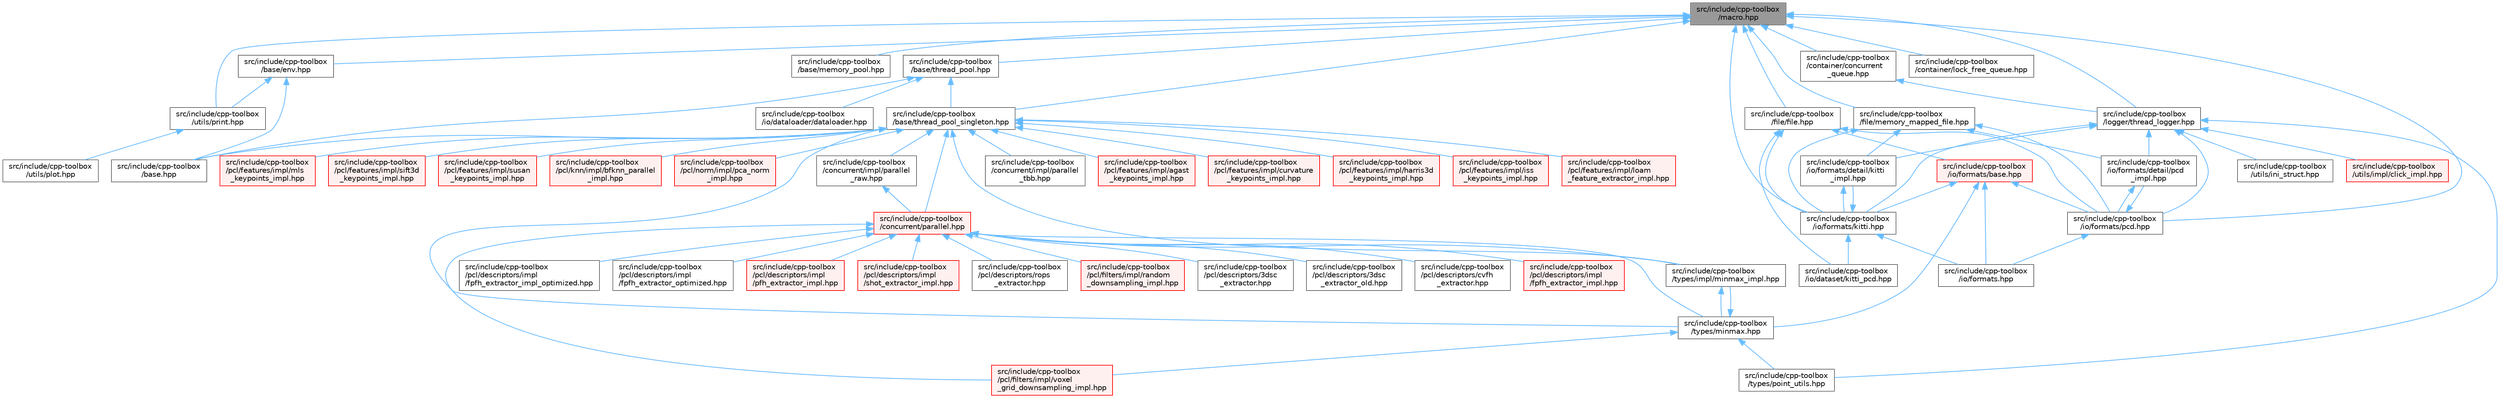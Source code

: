 digraph "src/include/cpp-toolbox/macro.hpp"
{
 // LATEX_PDF_SIZE
  bgcolor="transparent";
  edge [fontname=Helvetica,fontsize=10,labelfontname=Helvetica,labelfontsize=10];
  node [fontname=Helvetica,fontsize=10,shape=box,height=0.2,width=0.4];
  Node1 [id="Node000001",label="src/include/cpp-toolbox\l/macro.hpp",height=0.2,width=0.4,color="gray40", fillcolor="grey60", style="filled", fontcolor="black",tooltip="通用的编译器、平台、架构检测和实用宏定义 / Common macros for compiler, platform, architecture detection and utility macro..."];
  Node1 -> Node2 [id="edge1_Node000001_Node000002",dir="back",color="steelblue1",style="solid",tooltip=" "];
  Node2 [id="Node000002",label="src/include/cpp-toolbox\l/base/env.hpp",height=0.2,width=0.4,color="grey40", fillcolor="white", style="filled",URL="$env_8hpp.html",tooltip=" "];
  Node2 -> Node3 [id="edge2_Node000002_Node000003",dir="back",color="steelblue1",style="solid",tooltip=" "];
  Node3 [id="Node000003",label="src/include/cpp-toolbox\l/base.hpp",height=0.2,width=0.4,color="grey40", fillcolor="white", style="filled",URL="$base_8hpp.html",tooltip=" "];
  Node2 -> Node4 [id="edge3_Node000002_Node000004",dir="back",color="steelblue1",style="solid",tooltip=" "];
  Node4 [id="Node000004",label="src/include/cpp-toolbox\l/utils/print.hpp",height=0.2,width=0.4,color="grey40", fillcolor="white", style="filled",URL="$print_8hpp.html",tooltip=" "];
  Node4 -> Node5 [id="edge4_Node000004_Node000005",dir="back",color="steelblue1",style="solid",tooltip=" "];
  Node5 [id="Node000005",label="src/include/cpp-toolbox\l/utils/plot.hpp",height=0.2,width=0.4,color="grey40", fillcolor="white", style="filled",URL="$plot_8hpp.html",tooltip=" "];
  Node1 -> Node6 [id="edge5_Node000001_Node000006",dir="back",color="steelblue1",style="solid",tooltip=" "];
  Node6 [id="Node000006",label="src/include/cpp-toolbox\l/base/memory_pool.hpp",height=0.2,width=0.4,color="grey40", fillcolor="white", style="filled",URL="$memory__pool_8hpp.html",tooltip=" "];
  Node1 -> Node7 [id="edge6_Node000001_Node000007",dir="back",color="steelblue1",style="solid",tooltip=" "];
  Node7 [id="Node000007",label="src/include/cpp-toolbox\l/base/thread_pool.hpp",height=0.2,width=0.4,color="grey40", fillcolor="white", style="filled",URL="$thread__pool_8hpp.html",tooltip=" "];
  Node7 -> Node3 [id="edge7_Node000007_Node000003",dir="back",color="steelblue1",style="solid",tooltip=" "];
  Node7 -> Node8 [id="edge8_Node000007_Node000008",dir="back",color="steelblue1",style="solid",tooltip=" "];
  Node8 [id="Node000008",label="src/include/cpp-toolbox\l/base/thread_pool_singleton.hpp",height=0.2,width=0.4,color="grey40", fillcolor="white", style="filled",URL="$thread__pool__singleton_8hpp.html",tooltip=" "];
  Node8 -> Node3 [id="edge9_Node000008_Node000003",dir="back",color="steelblue1",style="solid",tooltip=" "];
  Node8 -> Node9 [id="edge10_Node000008_Node000009",dir="back",color="steelblue1",style="solid",tooltip=" "];
  Node9 [id="Node000009",label="src/include/cpp-toolbox\l/concurrent/impl/parallel\l_raw.hpp",height=0.2,width=0.4,color="grey40", fillcolor="white", style="filled",URL="$parallel__raw_8hpp.html",tooltip=" "];
  Node9 -> Node10 [id="edge11_Node000009_Node000010",dir="back",color="steelblue1",style="solid",tooltip=" "];
  Node10 [id="Node000010",label="src/include/cpp-toolbox\l/concurrent/parallel.hpp",height=0.2,width=0.4,color="red", fillcolor="#FFF0F0", style="filled",URL="$parallel_8hpp.html",tooltip=" "];
  Node10 -> Node11 [id="edge12_Node000010_Node000011",dir="back",color="steelblue1",style="solid",tooltip=" "];
  Node11 [id="Node000011",label="src/include/cpp-toolbox\l/pcl/descriptors/3dsc\l_extractor.hpp",height=0.2,width=0.4,color="grey40", fillcolor="white", style="filled",URL="$3dsc__extractor_8hpp.html",tooltip=" "];
  Node10 -> Node12 [id="edge13_Node000010_Node000012",dir="back",color="steelblue1",style="solid",tooltip=" "];
  Node12 [id="Node000012",label="src/include/cpp-toolbox\l/pcl/descriptors/3dsc\l_extractor_old.hpp",height=0.2,width=0.4,color="grey40", fillcolor="white", style="filled",URL="$3dsc__extractor__old_8hpp.html",tooltip=" "];
  Node10 -> Node13 [id="edge14_Node000010_Node000013",dir="back",color="steelblue1",style="solid",tooltip=" "];
  Node13 [id="Node000013",label="src/include/cpp-toolbox\l/pcl/descriptors/cvfh\l_extractor.hpp",height=0.2,width=0.4,color="grey40", fillcolor="white", style="filled",URL="$cvfh__extractor_8hpp.html",tooltip=" "];
  Node10 -> Node14 [id="edge15_Node000010_Node000014",dir="back",color="steelblue1",style="solid",tooltip=" "];
  Node14 [id="Node000014",label="src/include/cpp-toolbox\l/pcl/descriptors/impl\l/fpfh_extractor_impl.hpp",height=0.2,width=0.4,color="red", fillcolor="#FFF0F0", style="filled",URL="$fpfh__extractor__impl_8hpp.html",tooltip=" "];
  Node10 -> Node16 [id="edge16_Node000010_Node000016",dir="back",color="steelblue1",style="solid",tooltip=" "];
  Node16 [id="Node000016",label="src/include/cpp-toolbox\l/pcl/descriptors/impl\l/fpfh_extractor_impl_optimized.hpp",height=0.2,width=0.4,color="grey40", fillcolor="white", style="filled",URL="$fpfh__extractor__impl__optimized_8hpp.html",tooltip=" "];
  Node10 -> Node17 [id="edge17_Node000010_Node000017",dir="back",color="steelblue1",style="solid",tooltip=" "];
  Node17 [id="Node000017",label="src/include/cpp-toolbox\l/pcl/descriptors/impl\l/fpfh_extractor_optimized.hpp",height=0.2,width=0.4,color="grey40", fillcolor="white", style="filled",URL="$fpfh__extractor__optimized_8hpp.html",tooltip=" "];
  Node10 -> Node18 [id="edge18_Node000010_Node000018",dir="back",color="steelblue1",style="solid",tooltip=" "];
  Node18 [id="Node000018",label="src/include/cpp-toolbox\l/pcl/descriptors/impl\l/pfh_extractor_impl.hpp",height=0.2,width=0.4,color="red", fillcolor="#FFF0F0", style="filled",URL="$pfh__extractor__impl_8hpp.html",tooltip=" "];
  Node10 -> Node20 [id="edge19_Node000010_Node000020",dir="back",color="steelblue1",style="solid",tooltip=" "];
  Node20 [id="Node000020",label="src/include/cpp-toolbox\l/pcl/descriptors/impl\l/shot_extractor_impl.hpp",height=0.2,width=0.4,color="red", fillcolor="#FFF0F0", style="filled",URL="$shot__extractor__impl_8hpp.html",tooltip=" "];
  Node10 -> Node22 [id="edge20_Node000010_Node000022",dir="back",color="steelblue1",style="solid",tooltip=" "];
  Node22 [id="Node000022",label="src/include/cpp-toolbox\l/pcl/descriptors/rops\l_extractor.hpp",height=0.2,width=0.4,color="grey40", fillcolor="white", style="filled",URL="$rops__extractor_8hpp.html",tooltip=" "];
  Node10 -> Node23 [id="edge21_Node000010_Node000023",dir="back",color="steelblue1",style="solid",tooltip=" "];
  Node23 [id="Node000023",label="src/include/cpp-toolbox\l/pcl/filters/impl/random\l_downsampling_impl.hpp",height=0.2,width=0.4,color="red", fillcolor="#FFF0F0", style="filled",URL="$random__downsampling__impl_8hpp.html",tooltip=" "];
  Node10 -> Node25 [id="edge22_Node000010_Node000025",dir="back",color="steelblue1",style="solid",tooltip=" "];
  Node25 [id="Node000025",label="src/include/cpp-toolbox\l/pcl/filters/impl/voxel\l_grid_downsampling_impl.hpp",height=0.2,width=0.4,color="red", fillcolor="#FFF0F0", style="filled",URL="$voxel__grid__downsampling__impl_8hpp.html",tooltip=" "];
  Node10 -> Node39 [id="edge23_Node000010_Node000039",dir="back",color="steelblue1",style="solid",tooltip=" "];
  Node39 [id="Node000039",label="src/include/cpp-toolbox\l/types/impl/minmax_impl.hpp",height=0.2,width=0.4,color="grey40", fillcolor="white", style="filled",URL="$minmax__impl_8hpp.html",tooltip=" "];
  Node39 -> Node40 [id="edge24_Node000039_Node000040",dir="back",color="steelblue1",style="solid",tooltip=" "];
  Node40 [id="Node000040",label="src/include/cpp-toolbox\l/types/minmax.hpp",height=0.2,width=0.4,color="grey40", fillcolor="white", style="filled",URL="$minmax_8hpp.html",tooltip=" "];
  Node40 -> Node25 [id="edge25_Node000040_Node000025",dir="back",color="steelblue1",style="solid",tooltip=" "];
  Node40 -> Node39 [id="edge26_Node000040_Node000039",dir="back",color="steelblue1",style="solid",tooltip=" "];
  Node40 -> Node41 [id="edge27_Node000040_Node000041",dir="back",color="steelblue1",style="solid",tooltip=" "];
  Node41 [id="Node000041",label="src/include/cpp-toolbox\l/types/point_utils.hpp",height=0.2,width=0.4,color="grey40", fillcolor="white", style="filled",URL="$point__utils_8hpp.html",tooltip=" "];
  Node10 -> Node40 [id="edge28_Node000010_Node000040",dir="back",color="steelblue1",style="solid",tooltip=" "];
  Node8 -> Node42 [id="edge29_Node000008_Node000042",dir="back",color="steelblue1",style="solid",tooltip=" "];
  Node42 [id="Node000042",label="src/include/cpp-toolbox\l/concurrent/impl/parallel\l_tbb.hpp",height=0.2,width=0.4,color="grey40", fillcolor="white", style="filled",URL="$parallel__tbb_8hpp.html",tooltip=" "];
  Node8 -> Node10 [id="edge30_Node000008_Node000010",dir="back",color="steelblue1",style="solid",tooltip=" "];
  Node8 -> Node43 [id="edge31_Node000008_Node000043",dir="back",color="steelblue1",style="solid",tooltip=" "];
  Node43 [id="Node000043",label="src/include/cpp-toolbox\l/pcl/features/impl/agast\l_keypoints_impl.hpp",height=0.2,width=0.4,color="red", fillcolor="#FFF0F0", style="filled",URL="$agast__keypoints__impl_8hpp.html",tooltip=" "];
  Node8 -> Node44 [id="edge32_Node000008_Node000044",dir="back",color="steelblue1",style="solid",tooltip=" "];
  Node44 [id="Node000044",label="src/include/cpp-toolbox\l/pcl/features/impl/curvature\l_keypoints_impl.hpp",height=0.2,width=0.4,color="red", fillcolor="#FFF0F0", style="filled",URL="$curvature__keypoints__impl_8hpp.html",tooltip=" "];
  Node8 -> Node45 [id="edge33_Node000008_Node000045",dir="back",color="steelblue1",style="solid",tooltip=" "];
  Node45 [id="Node000045",label="src/include/cpp-toolbox\l/pcl/features/impl/harris3d\l_keypoints_impl.hpp",height=0.2,width=0.4,color="red", fillcolor="#FFF0F0", style="filled",URL="$harris3d__keypoints__impl_8hpp.html",tooltip=" "];
  Node8 -> Node46 [id="edge34_Node000008_Node000046",dir="back",color="steelblue1",style="solid",tooltip=" "];
  Node46 [id="Node000046",label="src/include/cpp-toolbox\l/pcl/features/impl/iss\l_keypoints_impl.hpp",height=0.2,width=0.4,color="red", fillcolor="#FFF0F0", style="filled",URL="$iss__keypoints__impl_8hpp.html",tooltip=" "];
  Node8 -> Node47 [id="edge35_Node000008_Node000047",dir="back",color="steelblue1",style="solid",tooltip=" "];
  Node47 [id="Node000047",label="src/include/cpp-toolbox\l/pcl/features/impl/loam\l_feature_extractor_impl.hpp",height=0.2,width=0.4,color="red", fillcolor="#FFF0F0", style="filled",URL="$loam__feature__extractor__impl_8hpp.html",tooltip=" "];
  Node8 -> Node48 [id="edge36_Node000008_Node000048",dir="back",color="steelblue1",style="solid",tooltip=" "];
  Node48 [id="Node000048",label="src/include/cpp-toolbox\l/pcl/features/impl/mls\l_keypoints_impl.hpp",height=0.2,width=0.4,color="red", fillcolor="#FFF0F0", style="filled",URL="$mls__keypoints__impl_8hpp.html",tooltip=" "];
  Node8 -> Node49 [id="edge37_Node000008_Node000049",dir="back",color="steelblue1",style="solid",tooltip=" "];
  Node49 [id="Node000049",label="src/include/cpp-toolbox\l/pcl/features/impl/sift3d\l_keypoints_impl.hpp",height=0.2,width=0.4,color="red", fillcolor="#FFF0F0", style="filled",URL="$sift3d__keypoints__impl_8hpp.html",tooltip=" "];
  Node8 -> Node50 [id="edge38_Node000008_Node000050",dir="back",color="steelblue1",style="solid",tooltip=" "];
  Node50 [id="Node000050",label="src/include/cpp-toolbox\l/pcl/features/impl/susan\l_keypoints_impl.hpp",height=0.2,width=0.4,color="red", fillcolor="#FFF0F0", style="filled",URL="$susan__keypoints__impl_8hpp.html",tooltip=" "];
  Node8 -> Node51 [id="edge39_Node000008_Node000051",dir="back",color="steelblue1",style="solid",tooltip=" "];
  Node51 [id="Node000051",label="src/include/cpp-toolbox\l/pcl/knn/impl/bfknn_parallel\l_impl.hpp",height=0.2,width=0.4,color="red", fillcolor="#FFF0F0", style="filled",URL="$bfknn__parallel__impl_8hpp.html",tooltip=" "];
  Node8 -> Node52 [id="edge40_Node000008_Node000052",dir="back",color="steelblue1",style="solid",tooltip=" "];
  Node52 [id="Node000052",label="src/include/cpp-toolbox\l/pcl/norm/impl/pca_norm\l_impl.hpp",height=0.2,width=0.4,color="red", fillcolor="#FFF0F0", style="filled",URL="$pca__norm__impl_8hpp.html",tooltip=" "];
  Node8 -> Node39 [id="edge41_Node000008_Node000039",dir="back",color="steelblue1",style="solid",tooltip=" "];
  Node8 -> Node40 [id="edge42_Node000008_Node000040",dir="back",color="steelblue1",style="solid",tooltip=" "];
  Node7 -> Node53 [id="edge43_Node000007_Node000053",dir="back",color="steelblue1",style="solid",tooltip=" "];
  Node53 [id="Node000053",label="src/include/cpp-toolbox\l/io/dataloader/dataloader.hpp",height=0.2,width=0.4,color="grey40", fillcolor="white", style="filled",URL="$dataloader_8hpp.html",tooltip=" "];
  Node1 -> Node8 [id="edge44_Node000001_Node000008",dir="back",color="steelblue1",style="solid",tooltip=" "];
  Node1 -> Node54 [id="edge45_Node000001_Node000054",dir="back",color="steelblue1",style="solid",tooltip=" "];
  Node54 [id="Node000054",label="src/include/cpp-toolbox\l/container/concurrent\l_queue.hpp",height=0.2,width=0.4,color="grey40", fillcolor="white", style="filled",URL="$concurrent__queue_8hpp.html",tooltip=" "];
  Node54 -> Node55 [id="edge46_Node000054_Node000055",dir="back",color="steelblue1",style="solid",tooltip=" "];
  Node55 [id="Node000055",label="src/include/cpp-toolbox\l/logger/thread_logger.hpp",height=0.2,width=0.4,color="grey40", fillcolor="white", style="filled",URL="$thread__logger_8hpp.html",tooltip=" "];
  Node55 -> Node56 [id="edge47_Node000055_Node000056",dir="back",color="steelblue1",style="solid",tooltip=" "];
  Node56 [id="Node000056",label="src/include/cpp-toolbox\l/io/formats/detail/kitti\l_impl.hpp",height=0.2,width=0.4,color="grey40", fillcolor="white", style="filled",URL="$kitti__impl_8hpp.html",tooltip="此文件包含 kitti_format_t 的模板实现/This file contains the template implementations for kitti_format_t"];
  Node56 -> Node57 [id="edge48_Node000056_Node000057",dir="back",color="steelblue1",style="solid",tooltip=" "];
  Node57 [id="Node000057",label="src/include/cpp-toolbox\l/io/formats/kitti.hpp",height=0.2,width=0.4,color="grey40", fillcolor="white", style="filled",URL="$kitti_8hpp.html",tooltip=" "];
  Node57 -> Node58 [id="edge49_Node000057_Node000058",dir="back",color="steelblue1",style="solid",tooltip=" "];
  Node58 [id="Node000058",label="src/include/cpp-toolbox\l/io/dataset/kitti_pcd.hpp",height=0.2,width=0.4,color="grey40", fillcolor="white", style="filled",URL="$kitti__pcd_8hpp.html",tooltip=" "];
  Node57 -> Node59 [id="edge50_Node000057_Node000059",dir="back",color="steelblue1",style="solid",tooltip=" "];
  Node59 [id="Node000059",label="src/include/cpp-toolbox\l/io/formats.hpp",height=0.2,width=0.4,color="grey40", fillcolor="white", style="filled",URL="$formats_8hpp.html",tooltip=" "];
  Node57 -> Node56 [id="edge51_Node000057_Node000056",dir="back",color="steelblue1",style="solid",tooltip=" "];
  Node55 -> Node60 [id="edge52_Node000055_Node000060",dir="back",color="steelblue1",style="solid",tooltip=" "];
  Node60 [id="Node000060",label="src/include/cpp-toolbox\l/io/formats/detail/pcd\l_impl.hpp",height=0.2,width=0.4,color="grey40", fillcolor="white", style="filled",URL="$pcd__impl_8hpp.html",tooltip="此文件包含 pcd_format_t 的模板实现/This file contains the template implementations for pcd_format_t"];
  Node60 -> Node61 [id="edge53_Node000060_Node000061",dir="back",color="steelblue1",style="solid",tooltip=" "];
  Node61 [id="Node000061",label="src/include/cpp-toolbox\l/io/formats/pcd.hpp",height=0.2,width=0.4,color="grey40", fillcolor="white", style="filled",URL="$pcd_8hpp.html",tooltip=" "];
  Node61 -> Node59 [id="edge54_Node000061_Node000059",dir="back",color="steelblue1",style="solid",tooltip=" "];
  Node61 -> Node60 [id="edge55_Node000061_Node000060",dir="back",color="steelblue1",style="solid",tooltip=" "];
  Node55 -> Node57 [id="edge56_Node000055_Node000057",dir="back",color="steelblue1",style="solid",tooltip=" "];
  Node55 -> Node61 [id="edge57_Node000055_Node000061",dir="back",color="steelblue1",style="solid",tooltip=" "];
  Node55 -> Node41 [id="edge58_Node000055_Node000041",dir="back",color="steelblue1",style="solid",tooltip=" "];
  Node55 -> Node62 [id="edge59_Node000055_Node000062",dir="back",color="steelblue1",style="solid",tooltip=" "];
  Node62 [id="Node000062",label="src/include/cpp-toolbox\l/utils/impl/click_impl.hpp",height=0.2,width=0.4,color="red", fillcolor="#FFF0F0", style="filled",URL="$click__impl_8hpp.html",tooltip=" "];
  Node55 -> Node64 [id="edge60_Node000055_Node000064",dir="back",color="steelblue1",style="solid",tooltip=" "];
  Node64 [id="Node000064",label="src/include/cpp-toolbox\l/utils/ini_struct.hpp",height=0.2,width=0.4,color="grey40", fillcolor="white", style="filled",URL="$ini__struct_8hpp.html",tooltip=" "];
  Node1 -> Node65 [id="edge61_Node000001_Node000065",dir="back",color="steelblue1",style="solid",tooltip=" "];
  Node65 [id="Node000065",label="src/include/cpp-toolbox\l/container/lock_free_queue.hpp",height=0.2,width=0.4,color="grey40", fillcolor="white", style="filled",URL="$lock__free__queue_8hpp.html",tooltip=" "];
  Node1 -> Node66 [id="edge62_Node000001_Node000066",dir="back",color="steelblue1",style="solid",tooltip=" "];
  Node66 [id="Node000066",label="src/include/cpp-toolbox\l/file/file.hpp",height=0.2,width=0.4,color="grey40", fillcolor="white", style="filled",URL="$file_8hpp.html",tooltip=" "];
  Node66 -> Node58 [id="edge63_Node000066_Node000058",dir="back",color="steelblue1",style="solid",tooltip=" "];
  Node66 -> Node67 [id="edge64_Node000066_Node000067",dir="back",color="steelblue1",style="solid",tooltip=" "];
  Node67 [id="Node000067",label="src/include/cpp-toolbox\l/io/formats/base.hpp",height=0.2,width=0.4,color="red", fillcolor="#FFF0F0", style="filled",URL="$io_2formats_2base_8hpp.html",tooltip=" "];
  Node67 -> Node59 [id="edge65_Node000067_Node000059",dir="back",color="steelblue1",style="solid",tooltip=" "];
  Node67 -> Node57 [id="edge66_Node000067_Node000057",dir="back",color="steelblue1",style="solid",tooltip=" "];
  Node67 -> Node61 [id="edge67_Node000067_Node000061",dir="back",color="steelblue1",style="solid",tooltip=" "];
  Node67 -> Node40 [id="edge68_Node000067_Node000040",dir="back",color="steelblue1",style="solid",tooltip=" "];
  Node66 -> Node57 [id="edge69_Node000066_Node000057",dir="back",color="steelblue1",style="solid",tooltip=" "];
  Node66 -> Node61 [id="edge70_Node000066_Node000061",dir="back",color="steelblue1",style="solid",tooltip=" "];
  Node1 -> Node80 [id="edge71_Node000001_Node000080",dir="back",color="steelblue1",style="solid",tooltip=" "];
  Node80 [id="Node000080",label="src/include/cpp-toolbox\l/file/memory_mapped_file.hpp",height=0.2,width=0.4,color="grey40", fillcolor="white", style="filled",URL="$memory__mapped__file_8hpp.html",tooltip=" "];
  Node80 -> Node56 [id="edge72_Node000080_Node000056",dir="back",color="steelblue1",style="solid",tooltip=" "];
  Node80 -> Node60 [id="edge73_Node000080_Node000060",dir="back",color="steelblue1",style="solid",tooltip=" "];
  Node80 -> Node57 [id="edge74_Node000080_Node000057",dir="back",color="steelblue1",style="solid",tooltip=" "];
  Node80 -> Node61 [id="edge75_Node000080_Node000061",dir="back",color="steelblue1",style="solid",tooltip=" "];
  Node1 -> Node57 [id="edge76_Node000001_Node000057",dir="back",color="steelblue1",style="solid",tooltip=" "];
  Node1 -> Node61 [id="edge77_Node000001_Node000061",dir="back",color="steelblue1",style="solid",tooltip=" "];
  Node1 -> Node55 [id="edge78_Node000001_Node000055",dir="back",color="steelblue1",style="solid",tooltip=" "];
  Node1 -> Node4 [id="edge79_Node000001_Node000004",dir="back",color="steelblue1",style="solid",tooltip=" "];
}
